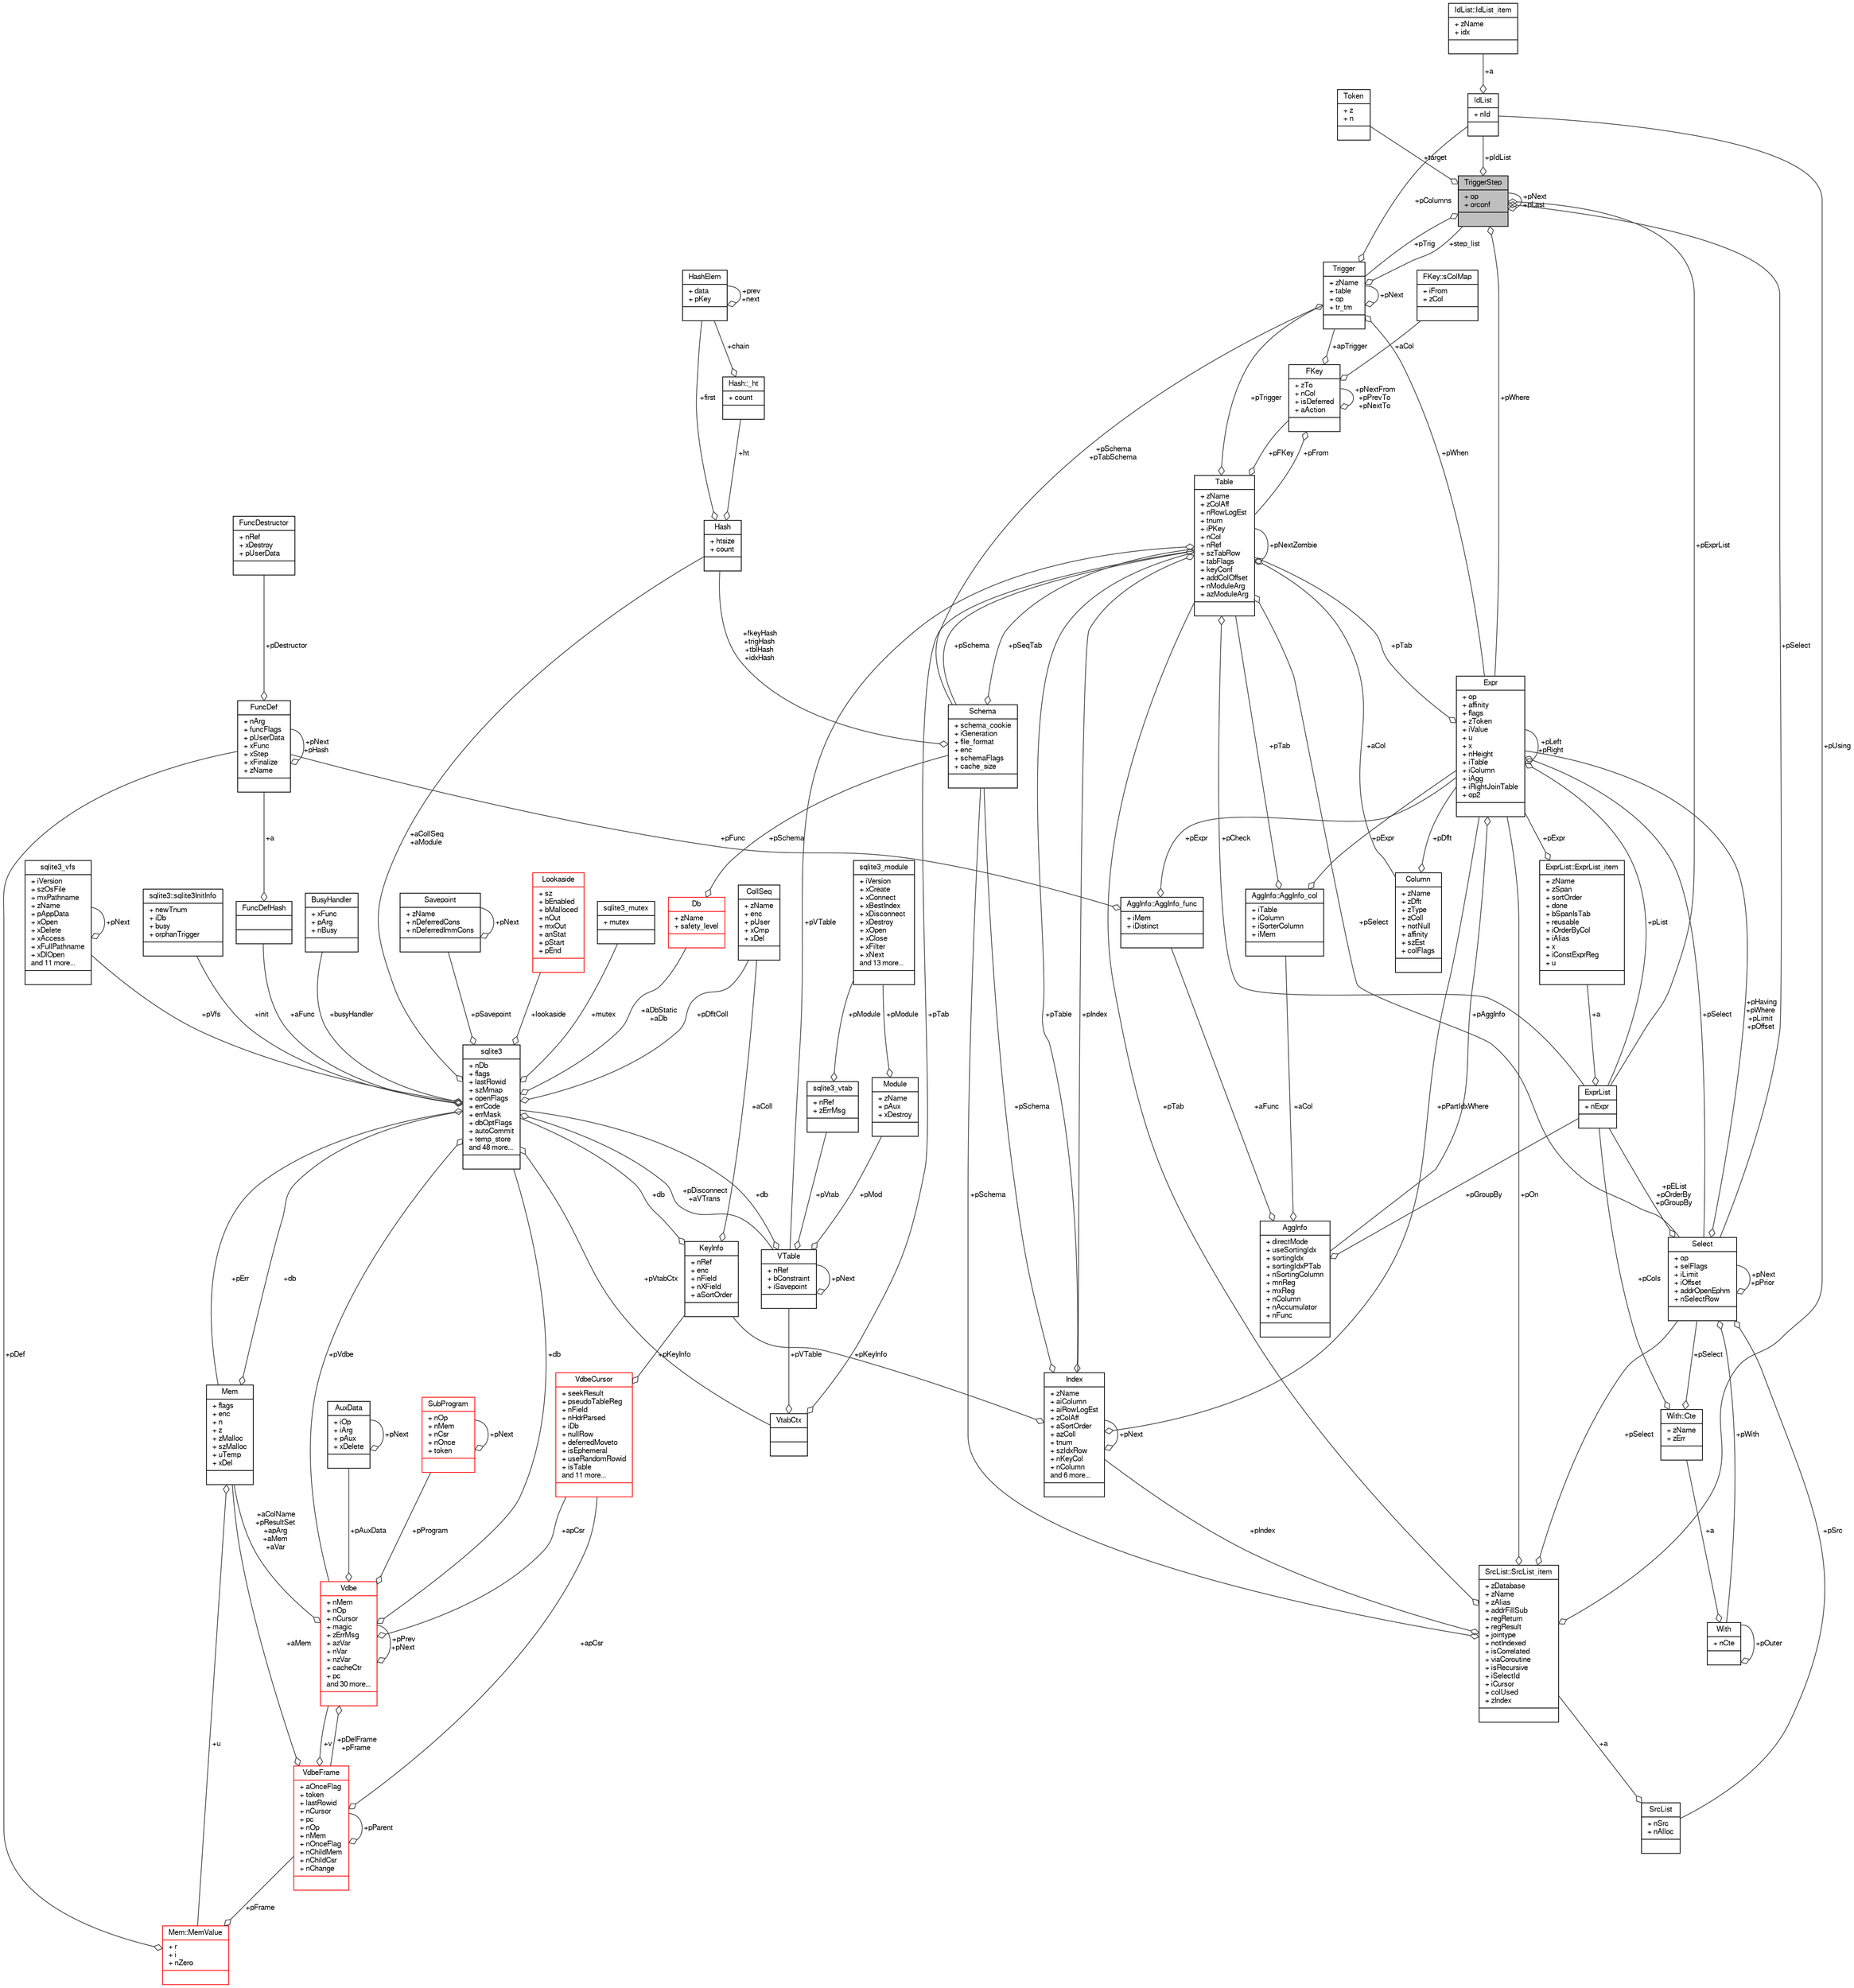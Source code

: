 digraph "TriggerStep"
{
  edge [fontname="FreeSans",fontsize="10",labelfontname="FreeSans",labelfontsize="10"];
  node [fontname="FreeSans",fontsize="10",shape=record];
  Node1 [label="{TriggerStep\n|+ op\l+ orconf\l|}",height=0.2,width=0.4,color="black", fillcolor="grey75", style="filled", fontcolor="black"];
  Node1 -> Node1 [color="grey25",fontsize="10",style="solid",label=" +pNext\n+pLast" ,arrowhead="odiamond",fontname="FreeSans"];
  Node2 -> Node1 [color="grey25",fontsize="10",style="solid",label=" +pWhere" ,arrowhead="odiamond",fontname="FreeSans"];
  Node2 [label="{Expr\n|+ op\l+ affinity\l+ flags\l+ zToken\l+ iValue\l+ u\l+ x\l+ nHeight\l+ iTable\l+ iColumn\l+ iAgg\l+ iRightJoinTable\l+ op2\l|}",height=0.2,width=0.4,color="black", fillcolor="white", style="filled",URL="$structExpr.html"];
  Node3 -> Node2 [color="grey25",fontsize="10",style="solid",label=" +pAggInfo" ,arrowhead="odiamond",fontname="FreeSans"];
  Node3 [label="{AggInfo\n|+ directMode\l+ useSortingIdx\l+ sortingIdx\l+ sortingIdxPTab\l+ nSortingColumn\l+ mnReg\l+ mxReg\l+ nColumn\l+ nAccumulator\l+ nFunc\l|}",height=0.2,width=0.4,color="black", fillcolor="white", style="filled",URL="$structAggInfo.html"];
  Node4 -> Node3 [color="grey25",fontsize="10",style="solid",label=" +aCol" ,arrowhead="odiamond",fontname="FreeSans"];
  Node4 [label="{AggInfo::AggInfo_col\n|+ iTable\l+ iColumn\l+ iSorterColumn\l+ iMem\l|}",height=0.2,width=0.4,color="black", fillcolor="white", style="filled",URL="$structAggInfo_1_1AggInfo__col.html"];
  Node2 -> Node4 [color="grey25",fontsize="10",style="solid",label=" +pExpr" ,arrowhead="odiamond",fontname="FreeSans"];
  Node5 -> Node4 [color="grey25",fontsize="10",style="solid",label=" +pTab" ,arrowhead="odiamond",fontname="FreeSans"];
  Node5 [label="{Table\n|+ zName\l+ zColAff\l+ nRowLogEst\l+ tnum\l+ iPKey\l+ nCol\l+ nRef\l+ szTabRow\l+ tabFlags\l+ keyConf\l+ addColOffset\l+ nModuleArg\l+ azModuleArg\l|}",height=0.2,width=0.4,color="black", fillcolor="white", style="filled",URL="$structTable.html"];
  Node6 -> Node5 [color="grey25",fontsize="10",style="solid",label=" +pSchema" ,arrowhead="odiamond",fontname="FreeSans"];
  Node6 [label="{Schema\n|+ schema_cookie\l+ iGeneration\l+ file_format\l+ enc\l+ schemaFlags\l+ cache_size\l|}",height=0.2,width=0.4,color="black", fillcolor="white", style="filled",URL="$structSchema.html"];
  Node5 -> Node6 [color="grey25",fontsize="10",style="solid",label=" +pSeqTab" ,arrowhead="odiamond",fontname="FreeSans"];
  Node7 -> Node6 [color="grey25",fontsize="10",style="solid",label=" +fkeyHash\n+trigHash\n+tblHash\n+idxHash" ,arrowhead="odiamond",fontname="FreeSans"];
  Node7 [label="{Hash\n|+ htsize\l+ count\l|}",height=0.2,width=0.4,color="black", fillcolor="white", style="filled",URL="$structHash.html"];
  Node8 -> Node7 [color="grey25",fontsize="10",style="solid",label=" +ht" ,arrowhead="odiamond",fontname="FreeSans"];
  Node8 [label="{Hash::_ht\n|+ count\l|}",height=0.2,width=0.4,color="black", fillcolor="white", style="filled",URL="$structHash_1_1__ht.html"];
  Node9 -> Node8 [color="grey25",fontsize="10",style="solid",label=" +chain" ,arrowhead="odiamond",fontname="FreeSans"];
  Node9 [label="{HashElem\n|+ data\l+ pKey\l|}",height=0.2,width=0.4,color="black", fillcolor="white", style="filled",URL="$structHashElem.html"];
  Node9 -> Node9 [color="grey25",fontsize="10",style="solid",label=" +prev\n+next" ,arrowhead="odiamond",fontname="FreeSans"];
  Node9 -> Node7 [color="grey25",fontsize="10",style="solid",label=" +first" ,arrowhead="odiamond",fontname="FreeSans"];
  Node10 -> Node5 [color="grey25",fontsize="10",style="solid",label=" +aCol" ,arrowhead="odiamond",fontname="FreeSans"];
  Node10 [label="{Column\n|+ zName\l+ zDflt\l+ zType\l+ zColl\l+ notNull\l+ affinity\l+ szEst\l+ colFlags\l|}",height=0.2,width=0.4,color="black", fillcolor="white", style="filled",URL="$structColumn.html"];
  Node2 -> Node10 [color="grey25",fontsize="10",style="solid",label=" +pDflt" ,arrowhead="odiamond",fontname="FreeSans"];
  Node11 -> Node5 [color="grey25",fontsize="10",style="solid",label=" +pFKey" ,arrowhead="odiamond",fontname="FreeSans"];
  Node11 [label="{FKey\n|+ zTo\l+ nCol\l+ isDeferred\l+ aAction\l|}",height=0.2,width=0.4,color="black", fillcolor="white", style="filled",URL="$structFKey.html"];
  Node12 -> Node11 [color="grey25",fontsize="10",style="solid",label=" +aCol" ,arrowhead="odiamond",fontname="FreeSans"];
  Node12 [label="{FKey::sColMap\n|+ iFrom\l+ zCol\l|}",height=0.2,width=0.4,color="black", fillcolor="white", style="filled",URL="$structFKey_1_1sColMap.html"];
  Node11 -> Node11 [color="grey25",fontsize="10",style="solid",label=" +pNextFrom\n+pPrevTo\n+pNextTo" ,arrowhead="odiamond",fontname="FreeSans"];
  Node5 -> Node11 [color="grey25",fontsize="10",style="solid",label=" +pFrom" ,arrowhead="odiamond",fontname="FreeSans"];
  Node13 -> Node11 [color="grey25",fontsize="10",style="solid",label=" +apTrigger" ,arrowhead="odiamond",fontname="FreeSans"];
  Node13 [label="{Trigger\n|+ zName\l+ table\l+ op\l+ tr_tm\l|}",height=0.2,width=0.4,color="black", fillcolor="white", style="filled",URL="$structTrigger.html"];
  Node1 -> Node13 [color="grey25",fontsize="10",style="solid",label=" +step_list" ,arrowhead="odiamond",fontname="FreeSans"];
  Node6 -> Node13 [color="grey25",fontsize="10",style="solid",label=" +pSchema\n+pTabSchema" ,arrowhead="odiamond",fontname="FreeSans"];
  Node2 -> Node13 [color="grey25",fontsize="10",style="solid",label=" +pWhen" ,arrowhead="odiamond",fontname="FreeSans"];
  Node14 -> Node13 [color="grey25",fontsize="10",style="solid",label=" +pColumns" ,arrowhead="odiamond",fontname="FreeSans"];
  Node14 [label="{IdList\n|+ nId\l|}",height=0.2,width=0.4,color="black", fillcolor="white", style="filled",URL="$structIdList.html"];
  Node15 -> Node14 [color="grey25",fontsize="10",style="solid",label=" +a" ,arrowhead="odiamond",fontname="FreeSans"];
  Node15 [label="{IdList::IdList_item\n|+ zName\l+ idx\l|}",height=0.2,width=0.4,color="black", fillcolor="white", style="filled",URL="$structIdList_1_1IdList__item.html"];
  Node13 -> Node13 [color="grey25",fontsize="10",style="solid",label=" +pNext" ,arrowhead="odiamond",fontname="FreeSans"];
  Node16 -> Node5 [color="grey25",fontsize="10",style="solid",label=" +pVTable" ,arrowhead="odiamond",fontname="FreeSans"];
  Node16 [label="{VTable\n|+ nRef\l+ bConstraint\l+ iSavepoint\l|}",height=0.2,width=0.4,color="black", fillcolor="white", style="filled",URL="$structVTable.html"];
  Node17 -> Node16 [color="grey25",fontsize="10",style="solid",label=" +db" ,arrowhead="odiamond",fontname="FreeSans"];
  Node17 [label="{sqlite3\n|+ nDb\l+ flags\l+ lastRowid\l+ szMmap\l+ openFlags\l+ errCode\l+ errMask\l+ dbOptFlags\l+ autoCommit\l+ temp_store\land 48 more...\l|}",height=0.2,width=0.4,color="black", fillcolor="white", style="filled",URL="$structsqlite3.html"];
  Node18 -> Node17 [color="grey25",fontsize="10",style="solid",label=" +pErr" ,arrowhead="odiamond",fontname="FreeSans"];
  Node18 [label="{Mem\n|+ flags\l+ enc\l+ n\l+ z\l+ zMalloc\l+ szMalloc\l+ uTemp\l+ xDel\l|}",height=0.2,width=0.4,color="black", fillcolor="white", style="filled",URL="$structMem.html"];
  Node19 -> Node18 [color="grey25",fontsize="10",style="solid",label=" +u" ,arrowhead="odiamond",fontname="FreeSans"];
  Node19 [label="{Mem::MemValue\n|+ r\l+ i\l+ nZero\l|}",height=0.2,width=0.4,color="red", fillcolor="white", style="filled",URL="$unionMem_1_1MemValue.html"];
  Node20 -> Node19 [color="grey25",fontsize="10",style="solid",label=" +pFrame" ,arrowhead="odiamond",fontname="FreeSans"];
  Node20 [label="{VdbeFrame\n|+ aOnceFlag\l+ token\l+ lastRowid\l+ nCursor\l+ pc\l+ nOp\l+ nMem\l+ nOnceFlag\l+ nChildMem\l+ nChildCsr\l+ nChange\l|}",height=0.2,width=0.4,color="red", fillcolor="white", style="filled",URL="$structVdbeFrame.html"];
  Node18 -> Node20 [color="grey25",fontsize="10",style="solid",label=" +aMem" ,arrowhead="odiamond",fontname="FreeSans"];
  Node21 -> Node20 [color="grey25",fontsize="10",style="solid",label=" +v" ,arrowhead="odiamond",fontname="FreeSans"];
  Node21 [label="{Vdbe\n|+ nMem\l+ nOp\l+ nCursor\l+ magic\l+ zErrMsg\l+ azVar\l+ nVar\l+ nzVar\l+ cacheCtr\l+ pc\land 30 more...\l|}",height=0.2,width=0.4,color="red", fillcolor="white", style="filled",URL="$structVdbe.html"];
  Node21 -> Node21 [color="grey25",fontsize="10",style="solid",label=" +pPrev\n+pNext" ,arrowhead="odiamond",fontname="FreeSans"];
  Node18 -> Node21 [color="grey25",fontsize="10",style="solid",label=" +aColName\n+pResultSet\n+apArg\n+aMem\n+aVar" ,arrowhead="odiamond",fontname="FreeSans"];
  Node17 -> Node21 [color="grey25",fontsize="10",style="solid",label=" +db" ,arrowhead="odiamond",fontname="FreeSans"];
  Node20 -> Node21 [color="grey25",fontsize="10",style="solid",label=" +pDelFrame\n+pFrame" ,arrowhead="odiamond",fontname="FreeSans"];
  Node22 -> Node21 [color="grey25",fontsize="10",style="solid",label=" +pAuxData" ,arrowhead="odiamond",fontname="FreeSans"];
  Node22 [label="{AuxData\n|+ iOp\l+ iArg\l+ pAux\l+ xDelete\l|}",height=0.2,width=0.4,color="black", fillcolor="white", style="filled",URL="$structAuxData.html"];
  Node22 -> Node22 [color="grey25",fontsize="10",style="solid",label=" +pNext" ,arrowhead="odiamond",fontname="FreeSans"];
  Node23 -> Node21 [color="grey25",fontsize="10",style="solid",label=" +pProgram" ,arrowhead="odiamond",fontname="FreeSans"];
  Node23 [label="{SubProgram\n|+ nOp\l+ nMem\l+ nCsr\l+ nOnce\l+ token\l|}",height=0.2,width=0.4,color="red", fillcolor="white", style="filled",URL="$structSubProgram.html"];
  Node23 -> Node23 [color="grey25",fontsize="10",style="solid",label=" +pNext" ,arrowhead="odiamond",fontname="FreeSans"];
  Node29 -> Node21 [color="grey25",fontsize="10",style="solid",label=" +apCsr" ,arrowhead="odiamond",fontname="FreeSans"];
  Node29 [label="{VdbeCursor\n|+ seekResult\l+ pseudoTableReg\l+ nField\l+ nHdrParsed\l+ iDb\l+ nullRow\l+ deferredMoveto\l+ isEphemeral\l+ useRandomRowid\l+ isTable\land 11 more...\l|}",height=0.2,width=0.4,color="red", fillcolor="white", style="filled",URL="$structVdbeCursor.html"];
  Node26 -> Node29 [color="grey25",fontsize="10",style="solid",label=" +pKeyInfo" ,arrowhead="odiamond",fontname="FreeSans"];
  Node26 [label="{KeyInfo\n|+ nRef\l+ enc\l+ nField\l+ nXField\l+ aSortOrder\l|}",height=0.2,width=0.4,color="black", fillcolor="white", style="filled",URL="$structKeyInfo.html"];
  Node17 -> Node26 [color="grey25",fontsize="10",style="solid",label=" +db" ,arrowhead="odiamond",fontname="FreeSans"];
  Node25 -> Node26 [color="grey25",fontsize="10",style="solid",label=" +aColl" ,arrowhead="odiamond",fontname="FreeSans"];
  Node25 [label="{CollSeq\n|+ zName\l+ enc\l+ pUser\l+ xCmp\l+ xDel\l|}",height=0.2,width=0.4,color="black", fillcolor="white", style="filled",URL="$structCollSeq.html"];
  Node20 -> Node20 [color="grey25",fontsize="10",style="solid",label=" +pParent" ,arrowhead="odiamond",fontname="FreeSans"];
  Node29 -> Node20 [color="grey25",fontsize="10",style="solid",label=" +apCsr" ,arrowhead="odiamond",fontname="FreeSans"];
  Node27 -> Node19 [color="grey25",fontsize="10",style="solid",label=" +pDef" ,arrowhead="odiamond",fontname="FreeSans"];
  Node27 [label="{FuncDef\n|+ nArg\l+ funcFlags\l+ pUserData\l+ xFunc\l+ xStep\l+ xFinalize\l+ zName\l|}",height=0.2,width=0.4,color="black", fillcolor="white", style="filled",URL="$structFuncDef.html"];
  Node28 -> Node27 [color="grey25",fontsize="10",style="solid",label=" +pDestructor" ,arrowhead="odiamond",fontname="FreeSans"];
  Node28 [label="{FuncDestructor\n|+ nRef\l+ xDestroy\l+ pUserData\l|}",height=0.2,width=0.4,color="black", fillcolor="white", style="filled",URL="$structFuncDestructor.html"];
  Node27 -> Node27 [color="grey25",fontsize="10",style="solid",label=" +pNext\n+pHash" ,arrowhead="odiamond",fontname="FreeSans"];
  Node17 -> Node18 [color="grey25",fontsize="10",style="solid",label=" +db" ,arrowhead="odiamond",fontname="FreeSans"];
  Node21 -> Node17 [color="grey25",fontsize="10",style="solid",label=" +pVdbe" ,arrowhead="odiamond",fontname="FreeSans"];
  Node79 -> Node17 [color="grey25",fontsize="10",style="solid",label=" +pSavepoint" ,arrowhead="odiamond",fontname="FreeSans"];
  Node79 [label="{Savepoint\n|+ zName\l+ nDeferredCons\l+ nDeferredImmCons\l|}",height=0.2,width=0.4,color="black", fillcolor="white", style="filled",URL="$structSavepoint.html"];
  Node79 -> Node79 [color="grey25",fontsize="10",style="solid",label=" +pNext" ,arrowhead="odiamond",fontname="FreeSans"];
  Node80 -> Node17 [color="grey25",fontsize="10",style="solid",label=" +aFunc" ,arrowhead="odiamond",fontname="FreeSans"];
  Node80 [label="{FuncDefHash\n||}",height=0.2,width=0.4,color="black", fillcolor="white", style="filled",URL="$structFuncDefHash.html"];
  Node27 -> Node80 [color="grey25",fontsize="10",style="solid",label=" +a" ,arrowhead="odiamond",fontname="FreeSans"];
  Node81 -> Node17 [color="grey25",fontsize="10",style="solid",label=" +lookaside" ,arrowhead="odiamond",fontname="FreeSans"];
  Node81 [label="{Lookaside\n|+ sz\l+ bEnabled\l+ bMalloced\l+ nOut\l+ mxOut\l+ anStat\l+ pStart\l+ pEnd\l|}",height=0.2,width=0.4,color="red", fillcolor="white", style="filled",URL="$structLookaside.html"];
  Node34 -> Node17 [color="grey25",fontsize="10",style="solid",label=" +mutex" ,arrowhead="odiamond",fontname="FreeSans"];
  Node34 [label="{sqlite3_mutex\n|+ mutex\l|}",height=0.2,width=0.4,color="black", fillcolor="white", style="filled",URL="$structsqlite3__mutex.html"];
  Node45 -> Node17 [color="grey25",fontsize="10",style="solid",label=" +pVfs" ,arrowhead="odiamond",fontname="FreeSans"];
  Node45 [label="{sqlite3_vfs\n|+ iVersion\l+ szOsFile\l+ mxPathname\l+ zName\l+ pAppData\l+ xOpen\l+ xDelete\l+ xAccess\l+ xFullPathname\l+ xDlOpen\land 11 more...\l|}",height=0.2,width=0.4,color="black", fillcolor="white", style="filled",URL="$structsqlite3__vfs.html"];
  Node45 -> Node45 [color="grey25",fontsize="10",style="solid",label=" +pNext" ,arrowhead="odiamond",fontname="FreeSans"];
  Node83 -> Node17 [color="grey25",fontsize="10",style="solid",label=" +init" ,arrowhead="odiamond",fontname="FreeSans"];
  Node83 [label="{sqlite3::sqlite3InitInfo\n|+ newTnum\l+ iDb\l+ busy\l+ orphanTrigger\l|}",height=0.2,width=0.4,color="black", fillcolor="white", style="filled",URL="$structsqlite3_1_1sqlite3InitInfo.html"];
  Node84 -> Node17 [color="grey25",fontsize="10",style="solid",label=" +busyHandler" ,arrowhead="odiamond",fontname="FreeSans"];
  Node84 [label="{BusyHandler\n|+ xFunc\l+ pArg\l+ nBusy\l|}",height=0.2,width=0.4,color="black", fillcolor="white", style="filled",URL="$structBusyHandler.html"];
  Node85 -> Node17 [color="grey25",fontsize="10",style="solid",label=" +pVtabCtx" ,arrowhead="odiamond",fontname="FreeSans"];
  Node85 [label="{VtabCtx\n||}",height=0.2,width=0.4,color="black", fillcolor="white", style="filled",URL="$structVtabCtx.html"];
  Node16 -> Node85 [color="grey25",fontsize="10",style="solid",label=" +pVTable" ,arrowhead="odiamond",fontname="FreeSans"];
  Node5 -> Node85 [color="grey25",fontsize="10",style="solid",label=" +pTab" ,arrowhead="odiamond",fontname="FreeSans"];
  Node25 -> Node17 [color="grey25",fontsize="10",style="solid",label=" +pDfltColl" ,arrowhead="odiamond",fontname="FreeSans"];
  Node16 -> Node17 [color="grey25",fontsize="10",style="solid",label=" +pDisconnect\n+aVTrans" ,arrowhead="odiamond",fontname="FreeSans"];
  Node86 -> Node17 [color="grey25",fontsize="10",style="solid",label=" +aDbStatic\n+aDb" ,arrowhead="odiamond",fontname="FreeSans"];
  Node86 [label="{Db\n|+ zName\l+ safety_level\l|}",height=0.2,width=0.4,color="red", fillcolor="white", style="filled",URL="$structDb.html"];
  Node6 -> Node86 [color="grey25",fontsize="10",style="solid",label=" +pSchema" ,arrowhead="odiamond",fontname="FreeSans"];
  Node7 -> Node17 [color="grey25",fontsize="10",style="solid",label=" +aCollSeq\n+aModule" ,arrowhead="odiamond",fontname="FreeSans"];
  Node16 -> Node16 [color="grey25",fontsize="10",style="solid",label=" +pNext" ,arrowhead="odiamond",fontname="FreeSans"];
  Node87 -> Node16 [color="grey25",fontsize="10",style="solid",label=" +pMod" ,arrowhead="odiamond",fontname="FreeSans"];
  Node87 [label="{Module\n|+ zName\l+ pAux\l+ xDestroy\l|}",height=0.2,width=0.4,color="black", fillcolor="white", style="filled",URL="$structModule.html"];
  Node51 -> Node87 [color="grey25",fontsize="10",style="solid",label=" +pModule" ,arrowhead="odiamond",fontname="FreeSans"];
  Node51 [label="{sqlite3_module\n|+ iVersion\l+ xCreate\l+ xConnect\l+ xBestIndex\l+ xDisconnect\l+ xDestroy\l+ xOpen\l+ xClose\l+ xFilter\l+ xNext\land 13 more...\l|}",height=0.2,width=0.4,color="black", fillcolor="white", style="filled",URL="$structsqlite3__module.html"];
  Node50 -> Node16 [color="grey25",fontsize="10",style="solid",label=" +pVtab" ,arrowhead="odiamond",fontname="FreeSans"];
  Node50 [label="{sqlite3_vtab\n|+ nRef\l+ zErrMsg\l|}",height=0.2,width=0.4,color="black", fillcolor="white", style="filled",URL="$structsqlite3__vtab.html"];
  Node51 -> Node50 [color="grey25",fontsize="10",style="solid",label=" +pModule" ,arrowhead="odiamond",fontname="FreeSans"];
  Node5 -> Node5 [color="grey25",fontsize="10",style="solid",label=" +pNextZombie" ,arrowhead="odiamond",fontname="FreeSans"];
  Node13 -> Node5 [color="grey25",fontsize="10",style="solid",label=" +pTrigger" ,arrowhead="odiamond",fontname="FreeSans"];
  Node67 -> Node5 [color="grey25",fontsize="10",style="solid",label=" +pSelect" ,arrowhead="odiamond",fontname="FreeSans"];
  Node67 [label="{Select\n|+ op\l+ selFlags\l+ iLimit\l+ iOffset\l+ addrOpenEphm\l+ nSelectRow\l|}",height=0.2,width=0.4,color="black", fillcolor="white", style="filled",URL="$structSelect.html"];
  Node2 -> Node67 [color="grey25",fontsize="10",style="solid",label=" +pHaving\n+pWhere\n+pLimit\n+pOffset" ,arrowhead="odiamond",fontname="FreeSans"];
  Node65 -> Node67 [color="grey25",fontsize="10",style="solid",label=" +pWith" ,arrowhead="odiamond",fontname="FreeSans"];
  Node65 [label="{With\n|+ nCte\l|}",height=0.2,width=0.4,color="black", fillcolor="white", style="filled",URL="$structWith.html"];
  Node66 -> Node65 [color="grey25",fontsize="10",style="solid",label=" +a" ,arrowhead="odiamond",fontname="FreeSans"];
  Node66 [label="{With::Cte\n|+ zName\l+ zErr\l|}",height=0.2,width=0.4,color="black", fillcolor="white", style="filled",URL="$structWith_1_1Cte.html"];
  Node67 -> Node66 [color="grey25",fontsize="10",style="solid",label=" +pSelect" ,arrowhead="odiamond",fontname="FreeSans"];
  Node71 -> Node66 [color="grey25",fontsize="10",style="solid",label=" +pCols" ,arrowhead="odiamond",fontname="FreeSans"];
  Node71 [label="{ExprList\n|+ nExpr\l|}",height=0.2,width=0.4,color="black", fillcolor="white", style="filled",URL="$structExprList.html"];
  Node72 -> Node71 [color="grey25",fontsize="10",style="solid",label=" +a" ,arrowhead="odiamond",fontname="FreeSans"];
  Node72 [label="{ExprList::ExprList_item\n|+ zName\l+ zSpan\l+ sortOrder\l+ done\l+ bSpanIsTab\l+ reusable\l+ iOrderByCol\l+ iAlias\l+ x\l+ iConstExprReg\l+ u\l|}",height=0.2,width=0.4,color="black", fillcolor="white", style="filled",URL="$structExprList_1_1ExprList__item.html"];
  Node2 -> Node72 [color="grey25",fontsize="10",style="solid",label=" +pExpr" ,arrowhead="odiamond",fontname="FreeSans"];
  Node65 -> Node65 [color="grey25",fontsize="10",style="solid",label=" +pOuter" ,arrowhead="odiamond",fontname="FreeSans"];
  Node67 -> Node67 [color="grey25",fontsize="10",style="solid",label=" +pNext\n+pPrior" ,arrowhead="odiamond",fontname="FreeSans"];
  Node68 -> Node67 [color="grey25",fontsize="10",style="solid",label=" +pSrc" ,arrowhead="odiamond",fontname="FreeSans"];
  Node68 [label="{SrcList\n|+ nSrc\l+ nAlloc\l|}",height=0.2,width=0.4,color="black", fillcolor="white", style="filled",URL="$structSrcList.html"];
  Node69 -> Node68 [color="grey25",fontsize="10",style="solid",label=" +a" ,arrowhead="odiamond",fontname="FreeSans"];
  Node69 [label="{SrcList::SrcList_item\n|+ zDatabase\l+ zName\l+ zAlias\l+ addrFillSub\l+ regReturn\l+ regResult\l+ jointype\l+ notIndexed\l+ isCorrelated\l+ viaCoroutine\l+ isRecursive\l+ iSelectId\l+ iCursor\l+ colUsed\l+ zIndex\l|}",height=0.2,width=0.4,color="black", fillcolor="white", style="filled",URL="$structSrcList_1_1SrcList__item.html"];
  Node6 -> Node69 [color="grey25",fontsize="10",style="solid",label=" +pSchema" ,arrowhead="odiamond",fontname="FreeSans"];
  Node2 -> Node69 [color="grey25",fontsize="10",style="solid",label=" +pOn" ,arrowhead="odiamond",fontname="FreeSans"];
  Node14 -> Node69 [color="grey25",fontsize="10",style="solid",label=" +pUsing" ,arrowhead="odiamond",fontname="FreeSans"];
  Node5 -> Node69 [color="grey25",fontsize="10",style="solid",label=" +pTab" ,arrowhead="odiamond",fontname="FreeSans"];
  Node67 -> Node69 [color="grey25",fontsize="10",style="solid",label=" +pSelect" ,arrowhead="odiamond",fontname="FreeSans"];
  Node70 -> Node69 [color="grey25",fontsize="10",style="solid",label=" +pIndex" ,arrowhead="odiamond",fontname="FreeSans"];
  Node70 [label="{Index\n|+ zName\l+ aiColumn\l+ aiRowLogEst\l+ zColAff\l+ aSortOrder\l+ azColl\l+ tnum\l+ szIdxRow\l+ nKeyCol\l+ nColumn\land 6 more...\l|}",height=0.2,width=0.4,color="black", fillcolor="white", style="filled",URL="$structIndex.html"];
  Node6 -> Node70 [color="grey25",fontsize="10",style="solid",label=" +pSchema" ,arrowhead="odiamond",fontname="FreeSans"];
  Node2 -> Node70 [color="grey25",fontsize="10",style="solid",label=" +pPartIdxWhere" ,arrowhead="odiamond",fontname="FreeSans"];
  Node5 -> Node70 [color="grey25",fontsize="10",style="solid",label=" +pTable" ,arrowhead="odiamond",fontname="FreeSans"];
  Node26 -> Node70 [color="grey25",fontsize="10",style="solid",label=" +pKeyInfo" ,arrowhead="odiamond",fontname="FreeSans"];
  Node70 -> Node70 [color="grey25",fontsize="10",style="solid",label=" +pNext" ,arrowhead="odiamond",fontname="FreeSans"];
  Node71 -> Node67 [color="grey25",fontsize="10",style="solid",label=" +pEList\n+pOrderBy\n+pGroupBy" ,arrowhead="odiamond",fontname="FreeSans"];
  Node71 -> Node5 [color="grey25",fontsize="10",style="solid",label=" +pCheck" ,arrowhead="odiamond",fontname="FreeSans"];
  Node70 -> Node5 [color="grey25",fontsize="10",style="solid",label=" +pIndex" ,arrowhead="odiamond",fontname="FreeSans"];
  Node88 -> Node3 [color="grey25",fontsize="10",style="solid",label=" +aFunc" ,arrowhead="odiamond",fontname="FreeSans"];
  Node88 [label="{AggInfo::AggInfo_func\n|+ iMem\l+ iDistinct\l|}",height=0.2,width=0.4,color="black", fillcolor="white", style="filled",URL="$structAggInfo_1_1AggInfo__func.html"];
  Node2 -> Node88 [color="grey25",fontsize="10",style="solid",label=" +pExpr" ,arrowhead="odiamond",fontname="FreeSans"];
  Node27 -> Node88 [color="grey25",fontsize="10",style="solid",label=" +pFunc" ,arrowhead="odiamond",fontname="FreeSans"];
  Node71 -> Node3 [color="grey25",fontsize="10",style="solid",label=" +pGroupBy" ,arrowhead="odiamond",fontname="FreeSans"];
  Node2 -> Node2 [color="grey25",fontsize="10",style="solid",label=" +pLeft\n+pRight" ,arrowhead="odiamond",fontname="FreeSans"];
  Node5 -> Node2 [color="grey25",fontsize="10",style="solid",label=" +pTab" ,arrowhead="odiamond",fontname="FreeSans"];
  Node67 -> Node2 [color="grey25",fontsize="10",style="solid",label=" +pSelect" ,arrowhead="odiamond",fontname="FreeSans"];
  Node71 -> Node2 [color="grey25",fontsize="10",style="solid",label=" +pList" ,arrowhead="odiamond",fontname="FreeSans"];
  Node64 -> Node1 [color="grey25",fontsize="10",style="solid",label=" +target" ,arrowhead="odiamond",fontname="FreeSans"];
  Node64 [label="{Token\n|+ z\l+ n\l|}",height=0.2,width=0.4,color="black", fillcolor="white", style="filled",URL="$structToken.html"];
  Node14 -> Node1 [color="grey25",fontsize="10",style="solid",label=" +pIdList" ,arrowhead="odiamond",fontname="FreeSans"];
  Node67 -> Node1 [color="grey25",fontsize="10",style="solid",label=" +pSelect" ,arrowhead="odiamond",fontname="FreeSans"];
  Node13 -> Node1 [color="grey25",fontsize="10",style="solid",label=" +pTrig" ,arrowhead="odiamond",fontname="FreeSans"];
  Node71 -> Node1 [color="grey25",fontsize="10",style="solid",label=" +pExprList" ,arrowhead="odiamond",fontname="FreeSans"];
}

